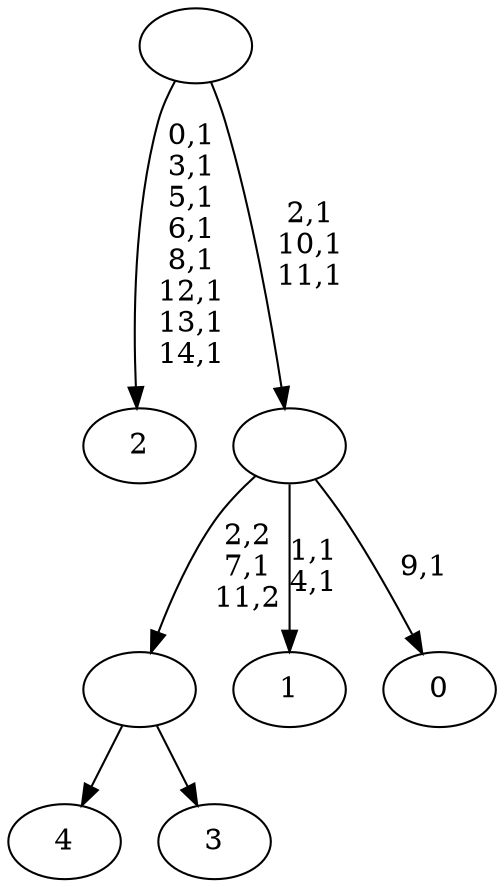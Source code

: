 digraph T {
	20 [label="4"]
	19 [label="3"]
	18 [label=""]
	17 [label="2"]
	8 [label="1"]
	5 [label="0"]
	3 [label=""]
	0 [label=""]
	18 -> 20 [label=""]
	18 -> 19 [label=""]
	3 -> 5 [label="9,1"]
	3 -> 8 [label="1,1\n4,1"]
	3 -> 18 [label="2,2\n7,1\n11,2"]
	0 -> 3 [label="2,1\n10,1\n11,1"]
	0 -> 17 [label="0,1\n3,1\n5,1\n6,1\n8,1\n12,1\n13,1\n14,1"]
}
